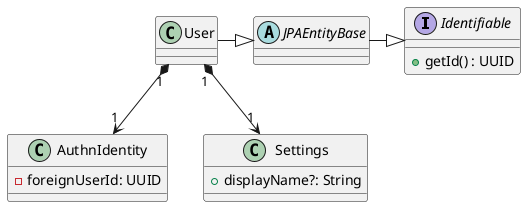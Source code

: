 @startuml
interface Identifiable {
   +getId() : UUID
}

abstract JPAEntityBase

class AuthnIdentity {
    -foreignUserId: UUID
}

class Settings {
    +displayName?: String
}

JPAEntityBase -|> Identifiable
User -|> JPAEntityBase

User "1" *--> "1" AuthnIdentity
User "1" *--> "1" Settings
@enduml
